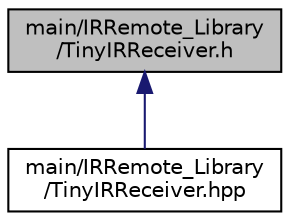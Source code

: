 digraph "main/IRRemote_Library/TinyIRReceiver.h"
{
 // LATEX_PDF_SIZE
  edge [fontname="Helvetica",fontsize="10",labelfontname="Helvetica",labelfontsize="10"];
  node [fontname="Helvetica",fontsize="10",shape=record];
  Node1 [label="main/IRRemote_Library\l/TinyIRReceiver.h",height=0.2,width=0.4,color="black", fillcolor="grey75", style="filled", fontcolor="black",tooltip=" "];
  Node1 -> Node2 [dir="back",color="midnightblue",fontsize="10",style="solid"];
  Node2 [label="main/IRRemote_Library\l/TinyIRReceiver.hpp",height=0.2,width=0.4,color="black", fillcolor="white", style="filled",URL="$_tiny_i_r_receiver_8hpp.html",tooltip=" "];
}
